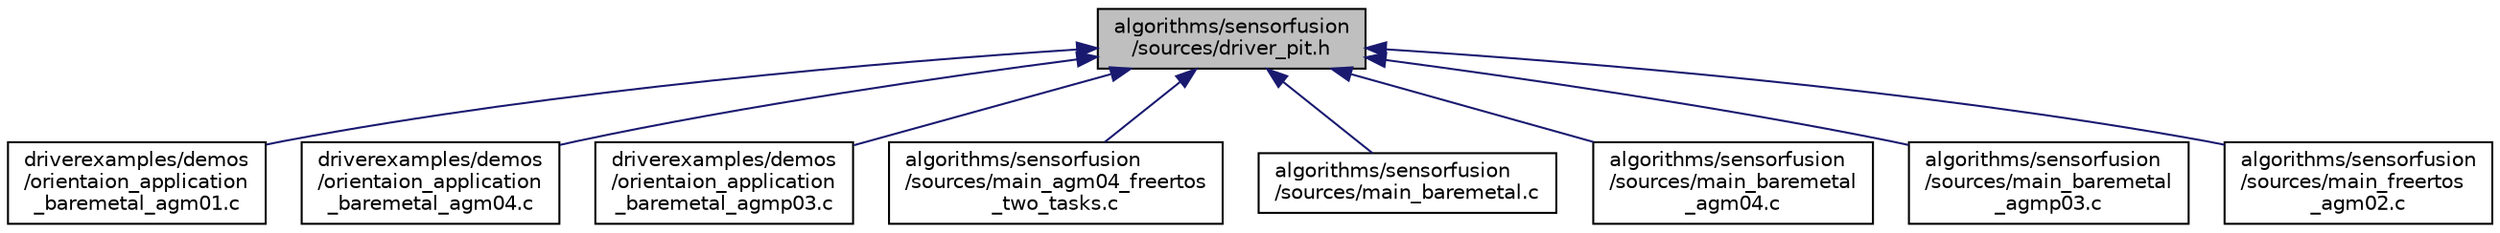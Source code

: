 digraph "algorithms/sensorfusion/sources/driver_pit.h"
{
  edge [fontname="Helvetica",fontsize="10",labelfontname="Helvetica",labelfontsize="10"];
  node [fontname="Helvetica",fontsize="10",shape=record];
  Node1 [label="algorithms/sensorfusion\l/sources/driver_pit.h",height=0.2,width=0.4,color="black", fillcolor="grey75", style="filled", fontcolor="black"];
  Node1 -> Node2 [dir="back",color="midnightblue",fontsize="10",style="solid",fontname="Helvetica"];
  Node2 [label="driverexamples/demos\l/orientaion_application\l_baremetal_agm01.c",height=0.2,width=0.4,color="black", fillcolor="white", style="filled",URL="$orientaion__application__baremetal__agm01_8c.html",tooltip="The orientaion_application_baremetal_agm01.c file implements the ISSDK baremetal orientation applicat..."];
  Node1 -> Node3 [dir="back",color="midnightblue",fontsize="10",style="solid",fontname="Helvetica"];
  Node3 [label="driverexamples/demos\l/orientaion_application\l_baremetal_agm04.c",height=0.2,width=0.4,color="black", fillcolor="white", style="filled",URL="$orientaion__application__baremetal__agm04_8c.html",tooltip="The orientaion_application_baremetal_agm04.c file implements the ISSDK baremetal orientation applicat..."];
  Node1 -> Node4 [dir="back",color="midnightblue",fontsize="10",style="solid",fontname="Helvetica"];
  Node4 [label="driverexamples/demos\l/orientaion_application\l_baremetal_agmp03.c",height=0.2,width=0.4,color="black", fillcolor="white", style="filled",URL="$orientaion__application__baremetal__agmp03_8c.html",tooltip="The orientaion_application_baremetal_agmp03.c file implements the ISSDK baremetal orientation applica..."];
  Node1 -> Node5 [dir="back",color="midnightblue",fontsize="10",style="solid",fontname="Helvetica"];
  Node5 [label="algorithms/sensorfusion\l/sources/main_agm04_freertos\l_two_tasks.c",height=0.2,width=0.4,color="black", fillcolor="white", style="filled",URL="$main__agm04__freertos__two__tasks_8c.html",tooltip="FreeRTOS (two task) implementation of sensor fusion on FRDM-K64F/FRDM-STBC-AGM04 using MMA8652 (Accel..."];
  Node1 -> Node6 [dir="back",color="midnightblue",fontsize="10",style="solid",fontname="Helvetica"];
  Node6 [label="algorithms/sensorfusion\l/sources/main_baremetal.c",height=0.2,width=0.4,color="black", fillcolor="white", style="filled",URL="$main__baremetal_8c.html",tooltip="Bare metal implementation of sensor fusion on FRDM-K64F. "];
  Node1 -> Node7 [dir="back",color="midnightblue",fontsize="10",style="solid",fontname="Helvetica"];
  Node7 [label="algorithms/sensorfusion\l/sources/main_baremetal\l_agm04.c",height=0.2,width=0.4,color="black", fillcolor="white", style="filled",URL="$main__baremetal__agm04_8c.html",tooltip="Bare metal implementation of sensor fusion on FRDM-K64F/FRDM-STBC-AGM04 using MMA8652 (Accel)..."];
  Node1 -> Node8 [dir="back",color="midnightblue",fontsize="10",style="solid",fontname="Helvetica"];
  Node8 [label="algorithms/sensorfusion\l/sources/main_baremetal\l_agmp03.c",height=0.2,width=0.4,color="black", fillcolor="white", style="filled",URL="$main__baremetal__agmp03_8c.html",tooltip="Bare metal implementation of sensor fusion on FRDM-K64F. "];
  Node1 -> Node9 [dir="back",color="midnightblue",fontsize="10",style="solid",fontname="Helvetica"];
  Node9 [label="algorithms/sensorfusion\l/sources/main_freertos\l_agm02.c",height=0.2,width=0.4,color="black", fillcolor="white", style="filled",URL="$main__freertos__agm02_8c.html",tooltip="FreeRTOS (two task) implementation of sensor fusion on FRDM-K64F/FRDM-FXS-AGM02. "];
}
